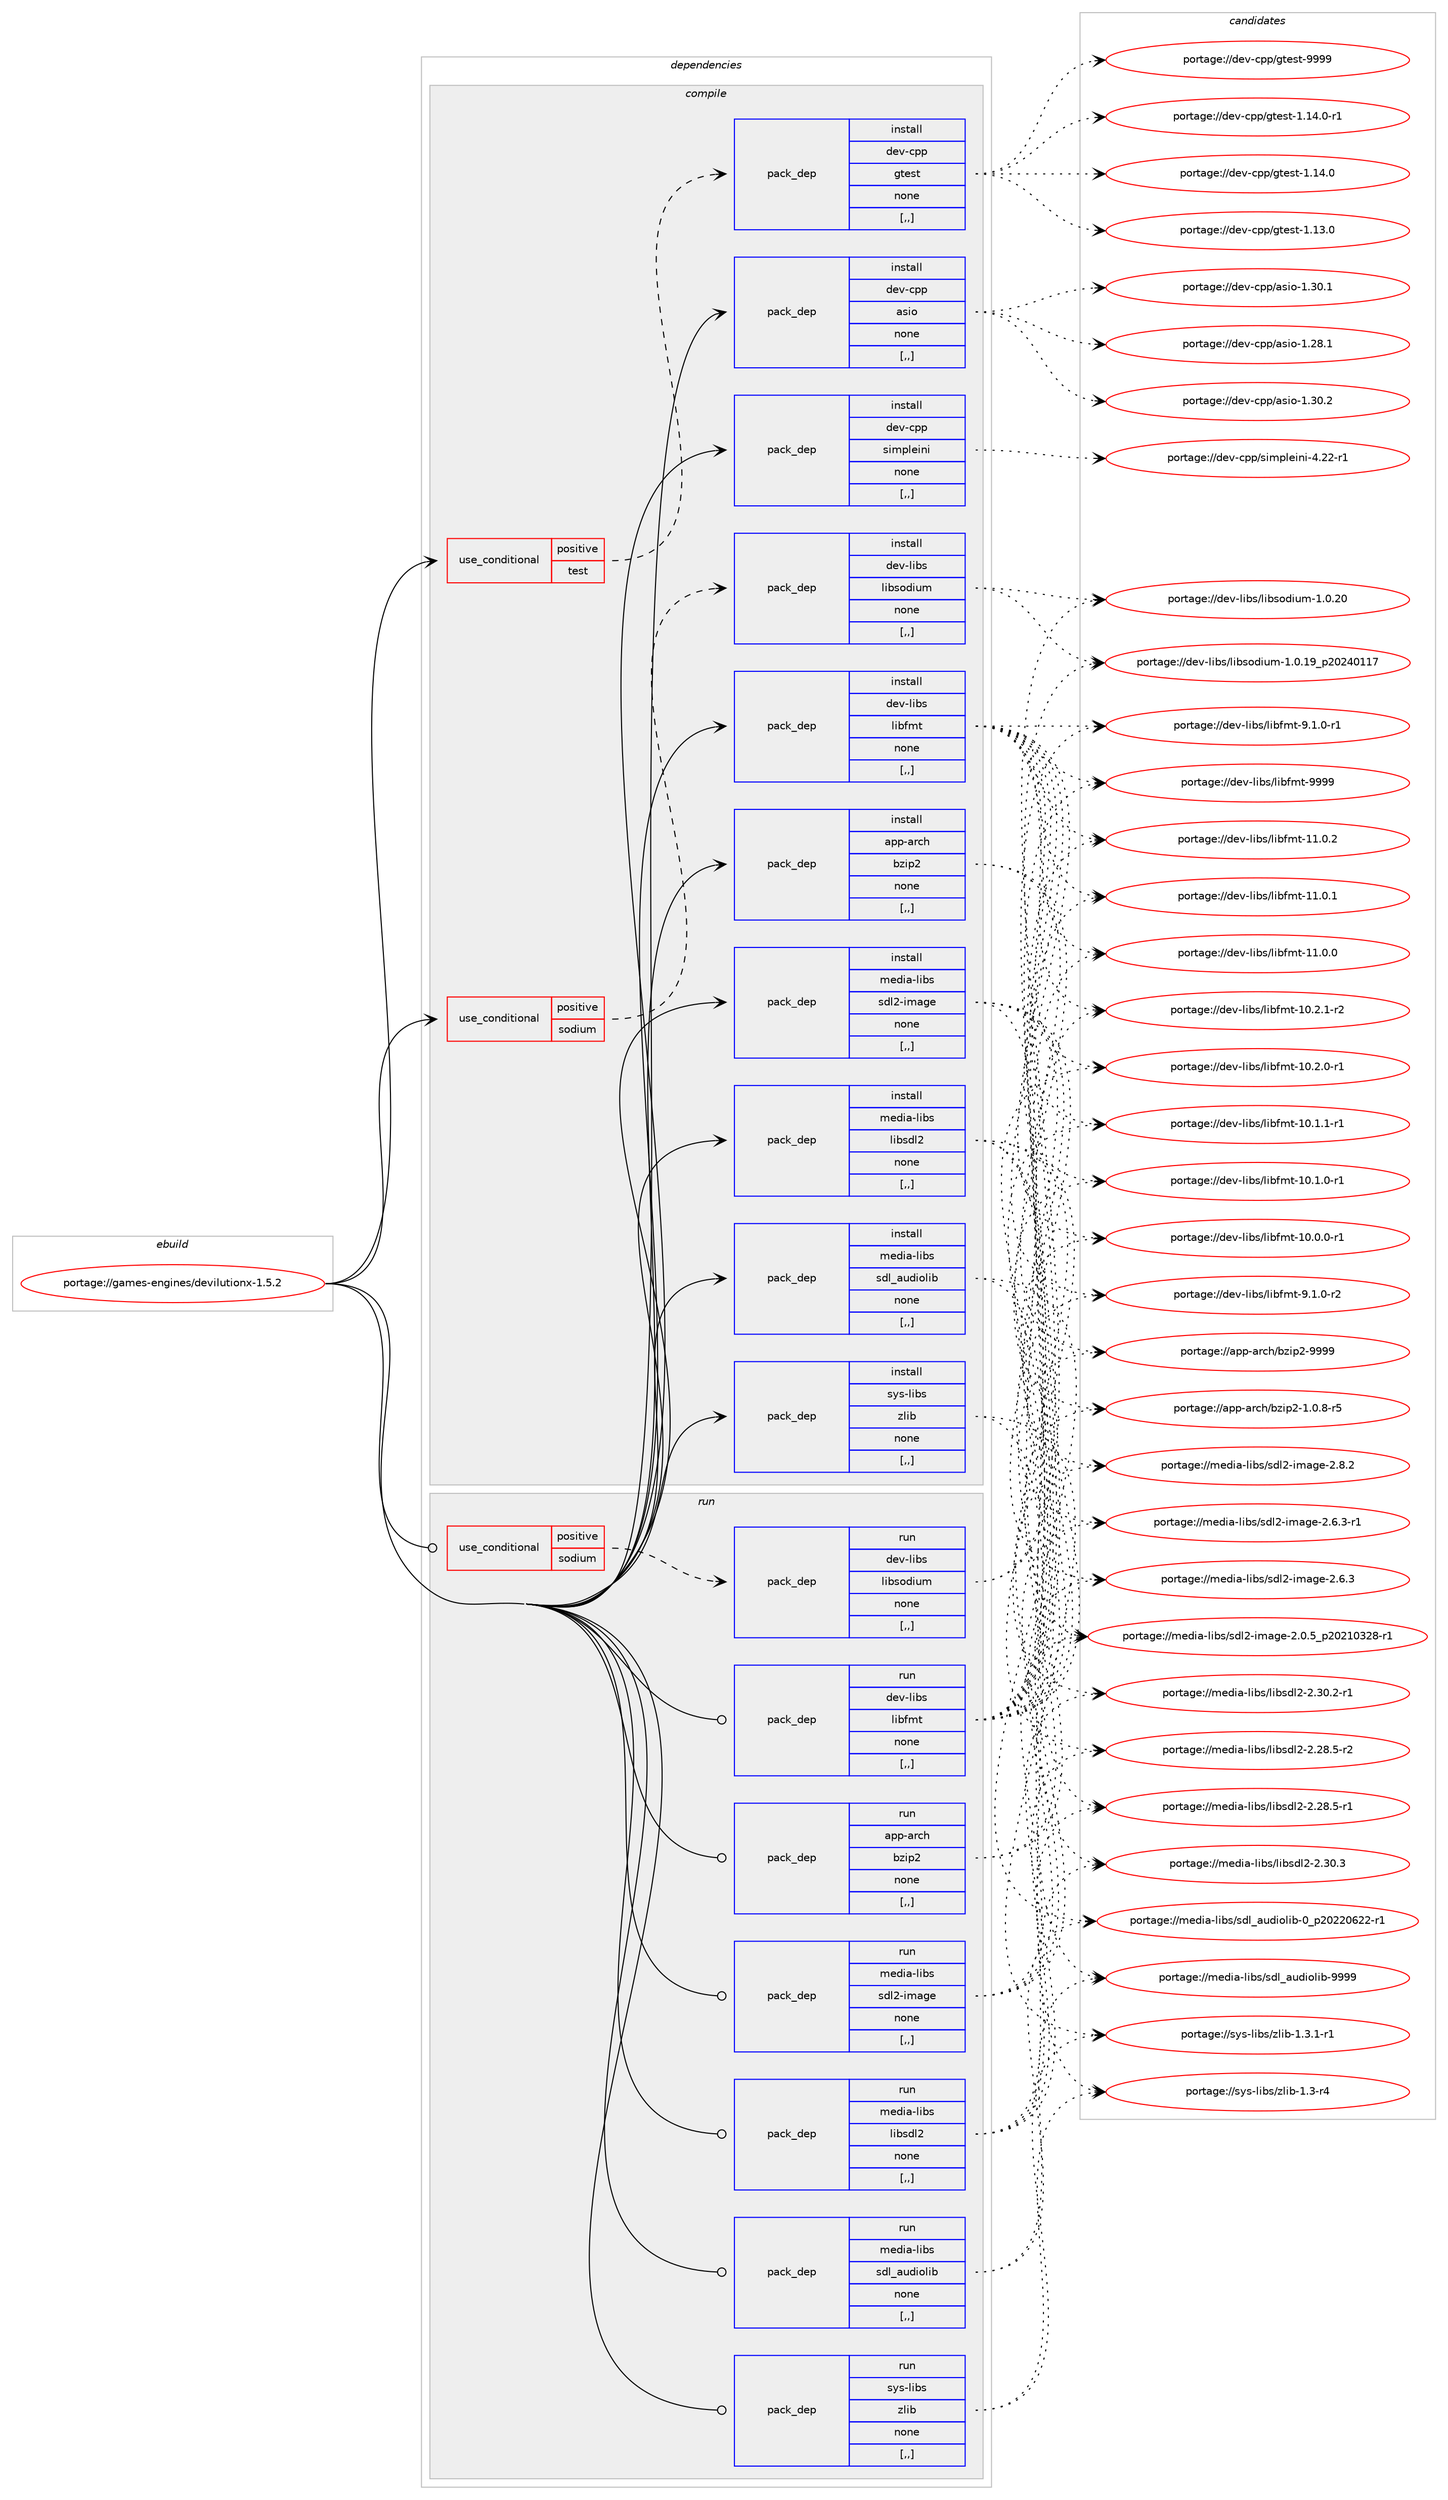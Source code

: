 digraph prolog {

# *************
# Graph options
# *************

newrank=true;
concentrate=true;
compound=true;
graph [rankdir=LR,fontname=Helvetica,fontsize=10,ranksep=1.5];#, ranksep=2.5, nodesep=0.2];
edge  [arrowhead=vee];
node  [fontname=Helvetica,fontsize=10];

# **********
# The ebuild
# **********

subgraph cluster_leftcol {
color=gray;
label=<<i>ebuild</i>>;
id [label="portage://games-engines/devilutionx-1.5.2", color=red, width=4, href="../games-engines/devilutionx-1.5.2.svg"];
}

# ****************
# The dependencies
# ****************

subgraph cluster_midcol {
color=gray;
label=<<i>dependencies</i>>;
subgraph cluster_compile {
fillcolor="#eeeeee";
style=filled;
label=<<i>compile</i>>;
subgraph cond63587 {
dependency228374 [label=<<TABLE BORDER="0" CELLBORDER="1" CELLSPACING="0" CELLPADDING="4"><TR><TD ROWSPAN="3" CELLPADDING="10">use_conditional</TD></TR><TR><TD>positive</TD></TR><TR><TD>sodium</TD></TR></TABLE>>, shape=none, color=red];
subgraph pack163294 {
dependency228375 [label=<<TABLE BORDER="0" CELLBORDER="1" CELLSPACING="0" CELLPADDING="4" WIDTH="220"><TR><TD ROWSPAN="6" CELLPADDING="30">pack_dep</TD></TR><TR><TD WIDTH="110">install</TD></TR><TR><TD>dev-libs</TD></TR><TR><TD>libsodium</TD></TR><TR><TD>none</TD></TR><TR><TD>[,,]</TD></TR></TABLE>>, shape=none, color=blue];
}
dependency228374:e -> dependency228375:w [weight=20,style="dashed",arrowhead="vee"];
}
id:e -> dependency228374:w [weight=20,style="solid",arrowhead="vee"];
subgraph cond63588 {
dependency228376 [label=<<TABLE BORDER="0" CELLBORDER="1" CELLSPACING="0" CELLPADDING="4"><TR><TD ROWSPAN="3" CELLPADDING="10">use_conditional</TD></TR><TR><TD>positive</TD></TR><TR><TD>test</TD></TR></TABLE>>, shape=none, color=red];
subgraph pack163295 {
dependency228377 [label=<<TABLE BORDER="0" CELLBORDER="1" CELLSPACING="0" CELLPADDING="4" WIDTH="220"><TR><TD ROWSPAN="6" CELLPADDING="30">pack_dep</TD></TR><TR><TD WIDTH="110">install</TD></TR><TR><TD>dev-cpp</TD></TR><TR><TD>gtest</TD></TR><TR><TD>none</TD></TR><TR><TD>[,,]</TD></TR></TABLE>>, shape=none, color=blue];
}
dependency228376:e -> dependency228377:w [weight=20,style="dashed",arrowhead="vee"];
}
id:e -> dependency228376:w [weight=20,style="solid",arrowhead="vee"];
subgraph pack163296 {
dependency228378 [label=<<TABLE BORDER="0" CELLBORDER="1" CELLSPACING="0" CELLPADDING="4" WIDTH="220"><TR><TD ROWSPAN="6" CELLPADDING="30">pack_dep</TD></TR><TR><TD WIDTH="110">install</TD></TR><TR><TD>app-arch</TD></TR><TR><TD>bzip2</TD></TR><TR><TD>none</TD></TR><TR><TD>[,,]</TD></TR></TABLE>>, shape=none, color=blue];
}
id:e -> dependency228378:w [weight=20,style="solid",arrowhead="vee"];
subgraph pack163297 {
dependency228379 [label=<<TABLE BORDER="0" CELLBORDER="1" CELLSPACING="0" CELLPADDING="4" WIDTH="220"><TR><TD ROWSPAN="6" CELLPADDING="30">pack_dep</TD></TR><TR><TD WIDTH="110">install</TD></TR><TR><TD>dev-cpp</TD></TR><TR><TD>asio</TD></TR><TR><TD>none</TD></TR><TR><TD>[,,]</TD></TR></TABLE>>, shape=none, color=blue];
}
id:e -> dependency228379:w [weight=20,style="solid",arrowhead="vee"];
subgraph pack163298 {
dependency228380 [label=<<TABLE BORDER="0" CELLBORDER="1" CELLSPACING="0" CELLPADDING="4" WIDTH="220"><TR><TD ROWSPAN="6" CELLPADDING="30">pack_dep</TD></TR><TR><TD WIDTH="110">install</TD></TR><TR><TD>dev-cpp</TD></TR><TR><TD>simpleini</TD></TR><TR><TD>none</TD></TR><TR><TD>[,,]</TD></TR></TABLE>>, shape=none, color=blue];
}
id:e -> dependency228380:w [weight=20,style="solid",arrowhead="vee"];
subgraph pack163299 {
dependency228381 [label=<<TABLE BORDER="0" CELLBORDER="1" CELLSPACING="0" CELLPADDING="4" WIDTH="220"><TR><TD ROWSPAN="6" CELLPADDING="30">pack_dep</TD></TR><TR><TD WIDTH="110">install</TD></TR><TR><TD>dev-libs</TD></TR><TR><TD>libfmt</TD></TR><TR><TD>none</TD></TR><TR><TD>[,,]</TD></TR></TABLE>>, shape=none, color=blue];
}
id:e -> dependency228381:w [weight=20,style="solid",arrowhead="vee"];
subgraph pack163300 {
dependency228382 [label=<<TABLE BORDER="0" CELLBORDER="1" CELLSPACING="0" CELLPADDING="4" WIDTH="220"><TR><TD ROWSPAN="6" CELLPADDING="30">pack_dep</TD></TR><TR><TD WIDTH="110">install</TD></TR><TR><TD>media-libs</TD></TR><TR><TD>libsdl2</TD></TR><TR><TD>none</TD></TR><TR><TD>[,,]</TD></TR></TABLE>>, shape=none, color=blue];
}
id:e -> dependency228382:w [weight=20,style="solid",arrowhead="vee"];
subgraph pack163301 {
dependency228383 [label=<<TABLE BORDER="0" CELLBORDER="1" CELLSPACING="0" CELLPADDING="4" WIDTH="220"><TR><TD ROWSPAN="6" CELLPADDING="30">pack_dep</TD></TR><TR><TD WIDTH="110">install</TD></TR><TR><TD>media-libs</TD></TR><TR><TD>sdl2-image</TD></TR><TR><TD>none</TD></TR><TR><TD>[,,]</TD></TR></TABLE>>, shape=none, color=blue];
}
id:e -> dependency228383:w [weight=20,style="solid",arrowhead="vee"];
subgraph pack163302 {
dependency228384 [label=<<TABLE BORDER="0" CELLBORDER="1" CELLSPACING="0" CELLPADDING="4" WIDTH="220"><TR><TD ROWSPAN="6" CELLPADDING="30">pack_dep</TD></TR><TR><TD WIDTH="110">install</TD></TR><TR><TD>media-libs</TD></TR><TR><TD>sdl_audiolib</TD></TR><TR><TD>none</TD></TR><TR><TD>[,,]</TD></TR></TABLE>>, shape=none, color=blue];
}
id:e -> dependency228384:w [weight=20,style="solid",arrowhead="vee"];
subgraph pack163303 {
dependency228385 [label=<<TABLE BORDER="0" CELLBORDER="1" CELLSPACING="0" CELLPADDING="4" WIDTH="220"><TR><TD ROWSPAN="6" CELLPADDING="30">pack_dep</TD></TR><TR><TD WIDTH="110">install</TD></TR><TR><TD>sys-libs</TD></TR><TR><TD>zlib</TD></TR><TR><TD>none</TD></TR><TR><TD>[,,]</TD></TR></TABLE>>, shape=none, color=blue];
}
id:e -> dependency228385:w [weight=20,style="solid",arrowhead="vee"];
}
subgraph cluster_compileandrun {
fillcolor="#eeeeee";
style=filled;
label=<<i>compile and run</i>>;
}
subgraph cluster_run {
fillcolor="#eeeeee";
style=filled;
label=<<i>run</i>>;
subgraph cond63589 {
dependency228386 [label=<<TABLE BORDER="0" CELLBORDER="1" CELLSPACING="0" CELLPADDING="4"><TR><TD ROWSPAN="3" CELLPADDING="10">use_conditional</TD></TR><TR><TD>positive</TD></TR><TR><TD>sodium</TD></TR></TABLE>>, shape=none, color=red];
subgraph pack163304 {
dependency228387 [label=<<TABLE BORDER="0" CELLBORDER="1" CELLSPACING="0" CELLPADDING="4" WIDTH="220"><TR><TD ROWSPAN="6" CELLPADDING="30">pack_dep</TD></TR><TR><TD WIDTH="110">run</TD></TR><TR><TD>dev-libs</TD></TR><TR><TD>libsodium</TD></TR><TR><TD>none</TD></TR><TR><TD>[,,]</TD></TR></TABLE>>, shape=none, color=blue];
}
dependency228386:e -> dependency228387:w [weight=20,style="dashed",arrowhead="vee"];
}
id:e -> dependency228386:w [weight=20,style="solid",arrowhead="odot"];
subgraph pack163305 {
dependency228388 [label=<<TABLE BORDER="0" CELLBORDER="1" CELLSPACING="0" CELLPADDING="4" WIDTH="220"><TR><TD ROWSPAN="6" CELLPADDING="30">pack_dep</TD></TR><TR><TD WIDTH="110">run</TD></TR><TR><TD>app-arch</TD></TR><TR><TD>bzip2</TD></TR><TR><TD>none</TD></TR><TR><TD>[,,]</TD></TR></TABLE>>, shape=none, color=blue];
}
id:e -> dependency228388:w [weight=20,style="solid",arrowhead="odot"];
subgraph pack163306 {
dependency228389 [label=<<TABLE BORDER="0" CELLBORDER="1" CELLSPACING="0" CELLPADDING="4" WIDTH="220"><TR><TD ROWSPAN="6" CELLPADDING="30">pack_dep</TD></TR><TR><TD WIDTH="110">run</TD></TR><TR><TD>dev-libs</TD></TR><TR><TD>libfmt</TD></TR><TR><TD>none</TD></TR><TR><TD>[,,]</TD></TR></TABLE>>, shape=none, color=blue];
}
id:e -> dependency228389:w [weight=20,style="solid",arrowhead="odot"];
subgraph pack163307 {
dependency228390 [label=<<TABLE BORDER="0" CELLBORDER="1" CELLSPACING="0" CELLPADDING="4" WIDTH="220"><TR><TD ROWSPAN="6" CELLPADDING="30">pack_dep</TD></TR><TR><TD WIDTH="110">run</TD></TR><TR><TD>media-libs</TD></TR><TR><TD>libsdl2</TD></TR><TR><TD>none</TD></TR><TR><TD>[,,]</TD></TR></TABLE>>, shape=none, color=blue];
}
id:e -> dependency228390:w [weight=20,style="solid",arrowhead="odot"];
subgraph pack163308 {
dependency228391 [label=<<TABLE BORDER="0" CELLBORDER="1" CELLSPACING="0" CELLPADDING="4" WIDTH="220"><TR><TD ROWSPAN="6" CELLPADDING="30">pack_dep</TD></TR><TR><TD WIDTH="110">run</TD></TR><TR><TD>media-libs</TD></TR><TR><TD>sdl2-image</TD></TR><TR><TD>none</TD></TR><TR><TD>[,,]</TD></TR></TABLE>>, shape=none, color=blue];
}
id:e -> dependency228391:w [weight=20,style="solid",arrowhead="odot"];
subgraph pack163309 {
dependency228392 [label=<<TABLE BORDER="0" CELLBORDER="1" CELLSPACING="0" CELLPADDING="4" WIDTH="220"><TR><TD ROWSPAN="6" CELLPADDING="30">pack_dep</TD></TR><TR><TD WIDTH="110">run</TD></TR><TR><TD>media-libs</TD></TR><TR><TD>sdl_audiolib</TD></TR><TR><TD>none</TD></TR><TR><TD>[,,]</TD></TR></TABLE>>, shape=none, color=blue];
}
id:e -> dependency228392:w [weight=20,style="solid",arrowhead="odot"];
subgraph pack163310 {
dependency228393 [label=<<TABLE BORDER="0" CELLBORDER="1" CELLSPACING="0" CELLPADDING="4" WIDTH="220"><TR><TD ROWSPAN="6" CELLPADDING="30">pack_dep</TD></TR><TR><TD WIDTH="110">run</TD></TR><TR><TD>sys-libs</TD></TR><TR><TD>zlib</TD></TR><TR><TD>none</TD></TR><TR><TD>[,,]</TD></TR></TABLE>>, shape=none, color=blue];
}
id:e -> dependency228393:w [weight=20,style="solid",arrowhead="odot"];
}
}

# **************
# The candidates
# **************

subgraph cluster_choices {
rank=same;
color=gray;
label=<<i>candidates</i>>;

subgraph choice163294 {
color=black;
nodesep=1;
choice1001011184510810598115471081059811511110010511710945494648465048 [label="portage://dev-libs/libsodium-1.0.20", color=red, width=4,href="../dev-libs/libsodium-1.0.20.svg"];
choice1001011184510810598115471081059811511110010511710945494648464957951125048505248494955 [label="portage://dev-libs/libsodium-1.0.19_p20240117", color=red, width=4,href="../dev-libs/libsodium-1.0.19_p20240117.svg"];
dependency228375:e -> choice1001011184510810598115471081059811511110010511710945494648465048:w [style=dotted,weight="100"];
dependency228375:e -> choice1001011184510810598115471081059811511110010511710945494648464957951125048505248494955:w [style=dotted,weight="100"];
}
subgraph choice163295 {
color=black;
nodesep=1;
choice1001011184599112112471031161011151164557575757 [label="portage://dev-cpp/gtest-9999", color=red, width=4,href="../dev-cpp/gtest-9999.svg"];
choice100101118459911211247103116101115116454946495246484511449 [label="portage://dev-cpp/gtest-1.14.0-r1", color=red, width=4,href="../dev-cpp/gtest-1.14.0-r1.svg"];
choice10010111845991121124710311610111511645494649524648 [label="portage://dev-cpp/gtest-1.14.0", color=red, width=4,href="../dev-cpp/gtest-1.14.0.svg"];
choice10010111845991121124710311610111511645494649514648 [label="portage://dev-cpp/gtest-1.13.0", color=red, width=4,href="../dev-cpp/gtest-1.13.0.svg"];
dependency228377:e -> choice1001011184599112112471031161011151164557575757:w [style=dotted,weight="100"];
dependency228377:e -> choice100101118459911211247103116101115116454946495246484511449:w [style=dotted,weight="100"];
dependency228377:e -> choice10010111845991121124710311610111511645494649524648:w [style=dotted,weight="100"];
dependency228377:e -> choice10010111845991121124710311610111511645494649514648:w [style=dotted,weight="100"];
}
subgraph choice163296 {
color=black;
nodesep=1;
choice971121124597114991044798122105112504557575757 [label="portage://app-arch/bzip2-9999", color=red, width=4,href="../app-arch/bzip2-9999.svg"];
choice971121124597114991044798122105112504549464846564511453 [label="portage://app-arch/bzip2-1.0.8-r5", color=red, width=4,href="../app-arch/bzip2-1.0.8-r5.svg"];
dependency228378:e -> choice971121124597114991044798122105112504557575757:w [style=dotted,weight="100"];
dependency228378:e -> choice971121124597114991044798122105112504549464846564511453:w [style=dotted,weight="100"];
}
subgraph choice163297 {
color=black;
nodesep=1;
choice1001011184599112112479711510511145494651484650 [label="portage://dev-cpp/asio-1.30.2", color=red, width=4,href="../dev-cpp/asio-1.30.2.svg"];
choice1001011184599112112479711510511145494651484649 [label="portage://dev-cpp/asio-1.30.1", color=red, width=4,href="../dev-cpp/asio-1.30.1.svg"];
choice1001011184599112112479711510511145494650564649 [label="portage://dev-cpp/asio-1.28.1", color=red, width=4,href="../dev-cpp/asio-1.28.1.svg"];
dependency228379:e -> choice1001011184599112112479711510511145494651484650:w [style=dotted,weight="100"];
dependency228379:e -> choice1001011184599112112479711510511145494651484649:w [style=dotted,weight="100"];
dependency228379:e -> choice1001011184599112112479711510511145494650564649:w [style=dotted,weight="100"];
}
subgraph choice163298 {
color=black;
nodesep=1;
choice10010111845991121124711510510911210810110511010545524650504511449 [label="portage://dev-cpp/simpleini-4.22-r1", color=red, width=4,href="../dev-cpp/simpleini-4.22-r1.svg"];
dependency228380:e -> choice10010111845991121124711510510911210810110511010545524650504511449:w [style=dotted,weight="100"];
}
subgraph choice163299 {
color=black;
nodesep=1;
choice100101118451081059811547108105981021091164557575757 [label="portage://dev-libs/libfmt-9999", color=red, width=4,href="../dev-libs/libfmt-9999.svg"];
choice1001011184510810598115471081059810210911645494946484650 [label="portage://dev-libs/libfmt-11.0.2", color=red, width=4,href="../dev-libs/libfmt-11.0.2.svg"];
choice1001011184510810598115471081059810210911645494946484649 [label="portage://dev-libs/libfmt-11.0.1", color=red, width=4,href="../dev-libs/libfmt-11.0.1.svg"];
choice1001011184510810598115471081059810210911645494946484648 [label="portage://dev-libs/libfmt-11.0.0", color=red, width=4,href="../dev-libs/libfmt-11.0.0.svg"];
choice10010111845108105981154710810598102109116454948465046494511450 [label="portage://dev-libs/libfmt-10.2.1-r2", color=red, width=4,href="../dev-libs/libfmt-10.2.1-r2.svg"];
choice10010111845108105981154710810598102109116454948465046484511449 [label="portage://dev-libs/libfmt-10.2.0-r1", color=red, width=4,href="../dev-libs/libfmt-10.2.0-r1.svg"];
choice10010111845108105981154710810598102109116454948464946494511449 [label="portage://dev-libs/libfmt-10.1.1-r1", color=red, width=4,href="../dev-libs/libfmt-10.1.1-r1.svg"];
choice10010111845108105981154710810598102109116454948464946484511449 [label="portage://dev-libs/libfmt-10.1.0-r1", color=red, width=4,href="../dev-libs/libfmt-10.1.0-r1.svg"];
choice10010111845108105981154710810598102109116454948464846484511449 [label="portage://dev-libs/libfmt-10.0.0-r1", color=red, width=4,href="../dev-libs/libfmt-10.0.0-r1.svg"];
choice100101118451081059811547108105981021091164557464946484511450 [label="portage://dev-libs/libfmt-9.1.0-r2", color=red, width=4,href="../dev-libs/libfmt-9.1.0-r2.svg"];
choice100101118451081059811547108105981021091164557464946484511449 [label="portage://dev-libs/libfmt-9.1.0-r1", color=red, width=4,href="../dev-libs/libfmt-9.1.0-r1.svg"];
dependency228381:e -> choice100101118451081059811547108105981021091164557575757:w [style=dotted,weight="100"];
dependency228381:e -> choice1001011184510810598115471081059810210911645494946484650:w [style=dotted,weight="100"];
dependency228381:e -> choice1001011184510810598115471081059810210911645494946484649:w [style=dotted,weight="100"];
dependency228381:e -> choice1001011184510810598115471081059810210911645494946484648:w [style=dotted,weight="100"];
dependency228381:e -> choice10010111845108105981154710810598102109116454948465046494511450:w [style=dotted,weight="100"];
dependency228381:e -> choice10010111845108105981154710810598102109116454948465046484511449:w [style=dotted,weight="100"];
dependency228381:e -> choice10010111845108105981154710810598102109116454948464946494511449:w [style=dotted,weight="100"];
dependency228381:e -> choice10010111845108105981154710810598102109116454948464946484511449:w [style=dotted,weight="100"];
dependency228381:e -> choice10010111845108105981154710810598102109116454948464846484511449:w [style=dotted,weight="100"];
dependency228381:e -> choice100101118451081059811547108105981021091164557464946484511450:w [style=dotted,weight="100"];
dependency228381:e -> choice100101118451081059811547108105981021091164557464946484511449:w [style=dotted,weight="100"];
}
subgraph choice163300 {
color=black;
nodesep=1;
choice10910110010597451081059811547108105981151001085045504651484651 [label="portage://media-libs/libsdl2-2.30.3", color=red, width=4,href="../media-libs/libsdl2-2.30.3.svg"];
choice109101100105974510810598115471081059811510010850455046514846504511449 [label="portage://media-libs/libsdl2-2.30.2-r1", color=red, width=4,href="../media-libs/libsdl2-2.30.2-r1.svg"];
choice109101100105974510810598115471081059811510010850455046505646534511450 [label="portage://media-libs/libsdl2-2.28.5-r2", color=red, width=4,href="../media-libs/libsdl2-2.28.5-r2.svg"];
choice109101100105974510810598115471081059811510010850455046505646534511449 [label="portage://media-libs/libsdl2-2.28.5-r1", color=red, width=4,href="../media-libs/libsdl2-2.28.5-r1.svg"];
dependency228382:e -> choice10910110010597451081059811547108105981151001085045504651484651:w [style=dotted,weight="100"];
dependency228382:e -> choice109101100105974510810598115471081059811510010850455046514846504511449:w [style=dotted,weight="100"];
dependency228382:e -> choice109101100105974510810598115471081059811510010850455046505646534511450:w [style=dotted,weight="100"];
dependency228382:e -> choice109101100105974510810598115471081059811510010850455046505646534511449:w [style=dotted,weight="100"];
}
subgraph choice163301 {
color=black;
nodesep=1;
choice10910110010597451081059811547115100108504510510997103101455046564650 [label="portage://media-libs/sdl2-image-2.8.2", color=red, width=4,href="../media-libs/sdl2-image-2.8.2.svg"];
choice109101100105974510810598115471151001085045105109971031014550465446514511449 [label="portage://media-libs/sdl2-image-2.6.3-r1", color=red, width=4,href="../media-libs/sdl2-image-2.6.3-r1.svg"];
choice10910110010597451081059811547115100108504510510997103101455046544651 [label="portage://media-libs/sdl2-image-2.6.3", color=red, width=4,href="../media-libs/sdl2-image-2.6.3.svg"];
choice109101100105974510810598115471151001085045105109971031014550464846539511250485049485150564511449 [label="portage://media-libs/sdl2-image-2.0.5_p20210328-r1", color=red, width=4,href="../media-libs/sdl2-image-2.0.5_p20210328-r1.svg"];
dependency228383:e -> choice10910110010597451081059811547115100108504510510997103101455046564650:w [style=dotted,weight="100"];
dependency228383:e -> choice109101100105974510810598115471151001085045105109971031014550465446514511449:w [style=dotted,weight="100"];
dependency228383:e -> choice10910110010597451081059811547115100108504510510997103101455046544651:w [style=dotted,weight="100"];
dependency228383:e -> choice109101100105974510810598115471151001085045105109971031014550464846539511250485049485150564511449:w [style=dotted,weight="100"];
}
subgraph choice163302 {
color=black;
nodesep=1;
choice109101100105974510810598115471151001089597117100105111108105984557575757 [label="portage://media-libs/sdl_audiolib-9999", color=red, width=4,href="../media-libs/sdl_audiolib-9999.svg"];
choice1091011001059745108105981154711510010895971171001051111081059845489511250485050485450504511449 [label="portage://media-libs/sdl_audiolib-0_p20220622-r1", color=red, width=4,href="../media-libs/sdl_audiolib-0_p20220622-r1.svg"];
dependency228384:e -> choice109101100105974510810598115471151001089597117100105111108105984557575757:w [style=dotted,weight="100"];
dependency228384:e -> choice1091011001059745108105981154711510010895971171001051111081059845489511250485050485450504511449:w [style=dotted,weight="100"];
}
subgraph choice163303 {
color=black;
nodesep=1;
choice115121115451081059811547122108105984549465146494511449 [label="portage://sys-libs/zlib-1.3.1-r1", color=red, width=4,href="../sys-libs/zlib-1.3.1-r1.svg"];
choice11512111545108105981154712210810598454946514511452 [label="portage://sys-libs/zlib-1.3-r4", color=red, width=4,href="../sys-libs/zlib-1.3-r4.svg"];
dependency228385:e -> choice115121115451081059811547122108105984549465146494511449:w [style=dotted,weight="100"];
dependency228385:e -> choice11512111545108105981154712210810598454946514511452:w [style=dotted,weight="100"];
}
subgraph choice163304 {
color=black;
nodesep=1;
choice1001011184510810598115471081059811511110010511710945494648465048 [label="portage://dev-libs/libsodium-1.0.20", color=red, width=4,href="../dev-libs/libsodium-1.0.20.svg"];
choice1001011184510810598115471081059811511110010511710945494648464957951125048505248494955 [label="portage://dev-libs/libsodium-1.0.19_p20240117", color=red, width=4,href="../dev-libs/libsodium-1.0.19_p20240117.svg"];
dependency228387:e -> choice1001011184510810598115471081059811511110010511710945494648465048:w [style=dotted,weight="100"];
dependency228387:e -> choice1001011184510810598115471081059811511110010511710945494648464957951125048505248494955:w [style=dotted,weight="100"];
}
subgraph choice163305 {
color=black;
nodesep=1;
choice971121124597114991044798122105112504557575757 [label="portage://app-arch/bzip2-9999", color=red, width=4,href="../app-arch/bzip2-9999.svg"];
choice971121124597114991044798122105112504549464846564511453 [label="portage://app-arch/bzip2-1.0.8-r5", color=red, width=4,href="../app-arch/bzip2-1.0.8-r5.svg"];
dependency228388:e -> choice971121124597114991044798122105112504557575757:w [style=dotted,weight="100"];
dependency228388:e -> choice971121124597114991044798122105112504549464846564511453:w [style=dotted,weight="100"];
}
subgraph choice163306 {
color=black;
nodesep=1;
choice100101118451081059811547108105981021091164557575757 [label="portage://dev-libs/libfmt-9999", color=red, width=4,href="../dev-libs/libfmt-9999.svg"];
choice1001011184510810598115471081059810210911645494946484650 [label="portage://dev-libs/libfmt-11.0.2", color=red, width=4,href="../dev-libs/libfmt-11.0.2.svg"];
choice1001011184510810598115471081059810210911645494946484649 [label="portage://dev-libs/libfmt-11.0.1", color=red, width=4,href="../dev-libs/libfmt-11.0.1.svg"];
choice1001011184510810598115471081059810210911645494946484648 [label="portage://dev-libs/libfmt-11.0.0", color=red, width=4,href="../dev-libs/libfmt-11.0.0.svg"];
choice10010111845108105981154710810598102109116454948465046494511450 [label="portage://dev-libs/libfmt-10.2.1-r2", color=red, width=4,href="../dev-libs/libfmt-10.2.1-r2.svg"];
choice10010111845108105981154710810598102109116454948465046484511449 [label="portage://dev-libs/libfmt-10.2.0-r1", color=red, width=4,href="../dev-libs/libfmt-10.2.0-r1.svg"];
choice10010111845108105981154710810598102109116454948464946494511449 [label="portage://dev-libs/libfmt-10.1.1-r1", color=red, width=4,href="../dev-libs/libfmt-10.1.1-r1.svg"];
choice10010111845108105981154710810598102109116454948464946484511449 [label="portage://dev-libs/libfmt-10.1.0-r1", color=red, width=4,href="../dev-libs/libfmt-10.1.0-r1.svg"];
choice10010111845108105981154710810598102109116454948464846484511449 [label="portage://dev-libs/libfmt-10.0.0-r1", color=red, width=4,href="../dev-libs/libfmt-10.0.0-r1.svg"];
choice100101118451081059811547108105981021091164557464946484511450 [label="portage://dev-libs/libfmt-9.1.0-r2", color=red, width=4,href="../dev-libs/libfmt-9.1.0-r2.svg"];
choice100101118451081059811547108105981021091164557464946484511449 [label="portage://dev-libs/libfmt-9.1.0-r1", color=red, width=4,href="../dev-libs/libfmt-9.1.0-r1.svg"];
dependency228389:e -> choice100101118451081059811547108105981021091164557575757:w [style=dotted,weight="100"];
dependency228389:e -> choice1001011184510810598115471081059810210911645494946484650:w [style=dotted,weight="100"];
dependency228389:e -> choice1001011184510810598115471081059810210911645494946484649:w [style=dotted,weight="100"];
dependency228389:e -> choice1001011184510810598115471081059810210911645494946484648:w [style=dotted,weight="100"];
dependency228389:e -> choice10010111845108105981154710810598102109116454948465046494511450:w [style=dotted,weight="100"];
dependency228389:e -> choice10010111845108105981154710810598102109116454948465046484511449:w [style=dotted,weight="100"];
dependency228389:e -> choice10010111845108105981154710810598102109116454948464946494511449:w [style=dotted,weight="100"];
dependency228389:e -> choice10010111845108105981154710810598102109116454948464946484511449:w [style=dotted,weight="100"];
dependency228389:e -> choice10010111845108105981154710810598102109116454948464846484511449:w [style=dotted,weight="100"];
dependency228389:e -> choice100101118451081059811547108105981021091164557464946484511450:w [style=dotted,weight="100"];
dependency228389:e -> choice100101118451081059811547108105981021091164557464946484511449:w [style=dotted,weight="100"];
}
subgraph choice163307 {
color=black;
nodesep=1;
choice10910110010597451081059811547108105981151001085045504651484651 [label="portage://media-libs/libsdl2-2.30.3", color=red, width=4,href="../media-libs/libsdl2-2.30.3.svg"];
choice109101100105974510810598115471081059811510010850455046514846504511449 [label="portage://media-libs/libsdl2-2.30.2-r1", color=red, width=4,href="../media-libs/libsdl2-2.30.2-r1.svg"];
choice109101100105974510810598115471081059811510010850455046505646534511450 [label="portage://media-libs/libsdl2-2.28.5-r2", color=red, width=4,href="../media-libs/libsdl2-2.28.5-r2.svg"];
choice109101100105974510810598115471081059811510010850455046505646534511449 [label="portage://media-libs/libsdl2-2.28.5-r1", color=red, width=4,href="../media-libs/libsdl2-2.28.5-r1.svg"];
dependency228390:e -> choice10910110010597451081059811547108105981151001085045504651484651:w [style=dotted,weight="100"];
dependency228390:e -> choice109101100105974510810598115471081059811510010850455046514846504511449:w [style=dotted,weight="100"];
dependency228390:e -> choice109101100105974510810598115471081059811510010850455046505646534511450:w [style=dotted,weight="100"];
dependency228390:e -> choice109101100105974510810598115471081059811510010850455046505646534511449:w [style=dotted,weight="100"];
}
subgraph choice163308 {
color=black;
nodesep=1;
choice10910110010597451081059811547115100108504510510997103101455046564650 [label="portage://media-libs/sdl2-image-2.8.2", color=red, width=4,href="../media-libs/sdl2-image-2.8.2.svg"];
choice109101100105974510810598115471151001085045105109971031014550465446514511449 [label="portage://media-libs/sdl2-image-2.6.3-r1", color=red, width=4,href="../media-libs/sdl2-image-2.6.3-r1.svg"];
choice10910110010597451081059811547115100108504510510997103101455046544651 [label="portage://media-libs/sdl2-image-2.6.3", color=red, width=4,href="../media-libs/sdl2-image-2.6.3.svg"];
choice109101100105974510810598115471151001085045105109971031014550464846539511250485049485150564511449 [label="portage://media-libs/sdl2-image-2.0.5_p20210328-r1", color=red, width=4,href="../media-libs/sdl2-image-2.0.5_p20210328-r1.svg"];
dependency228391:e -> choice10910110010597451081059811547115100108504510510997103101455046564650:w [style=dotted,weight="100"];
dependency228391:e -> choice109101100105974510810598115471151001085045105109971031014550465446514511449:w [style=dotted,weight="100"];
dependency228391:e -> choice10910110010597451081059811547115100108504510510997103101455046544651:w [style=dotted,weight="100"];
dependency228391:e -> choice109101100105974510810598115471151001085045105109971031014550464846539511250485049485150564511449:w [style=dotted,weight="100"];
}
subgraph choice163309 {
color=black;
nodesep=1;
choice109101100105974510810598115471151001089597117100105111108105984557575757 [label="portage://media-libs/sdl_audiolib-9999", color=red, width=4,href="../media-libs/sdl_audiolib-9999.svg"];
choice1091011001059745108105981154711510010895971171001051111081059845489511250485050485450504511449 [label="portage://media-libs/sdl_audiolib-0_p20220622-r1", color=red, width=4,href="../media-libs/sdl_audiolib-0_p20220622-r1.svg"];
dependency228392:e -> choice109101100105974510810598115471151001089597117100105111108105984557575757:w [style=dotted,weight="100"];
dependency228392:e -> choice1091011001059745108105981154711510010895971171001051111081059845489511250485050485450504511449:w [style=dotted,weight="100"];
}
subgraph choice163310 {
color=black;
nodesep=1;
choice115121115451081059811547122108105984549465146494511449 [label="portage://sys-libs/zlib-1.3.1-r1", color=red, width=4,href="../sys-libs/zlib-1.3.1-r1.svg"];
choice11512111545108105981154712210810598454946514511452 [label="portage://sys-libs/zlib-1.3-r4", color=red, width=4,href="../sys-libs/zlib-1.3-r4.svg"];
dependency228393:e -> choice115121115451081059811547122108105984549465146494511449:w [style=dotted,weight="100"];
dependency228393:e -> choice11512111545108105981154712210810598454946514511452:w [style=dotted,weight="100"];
}
}

}
